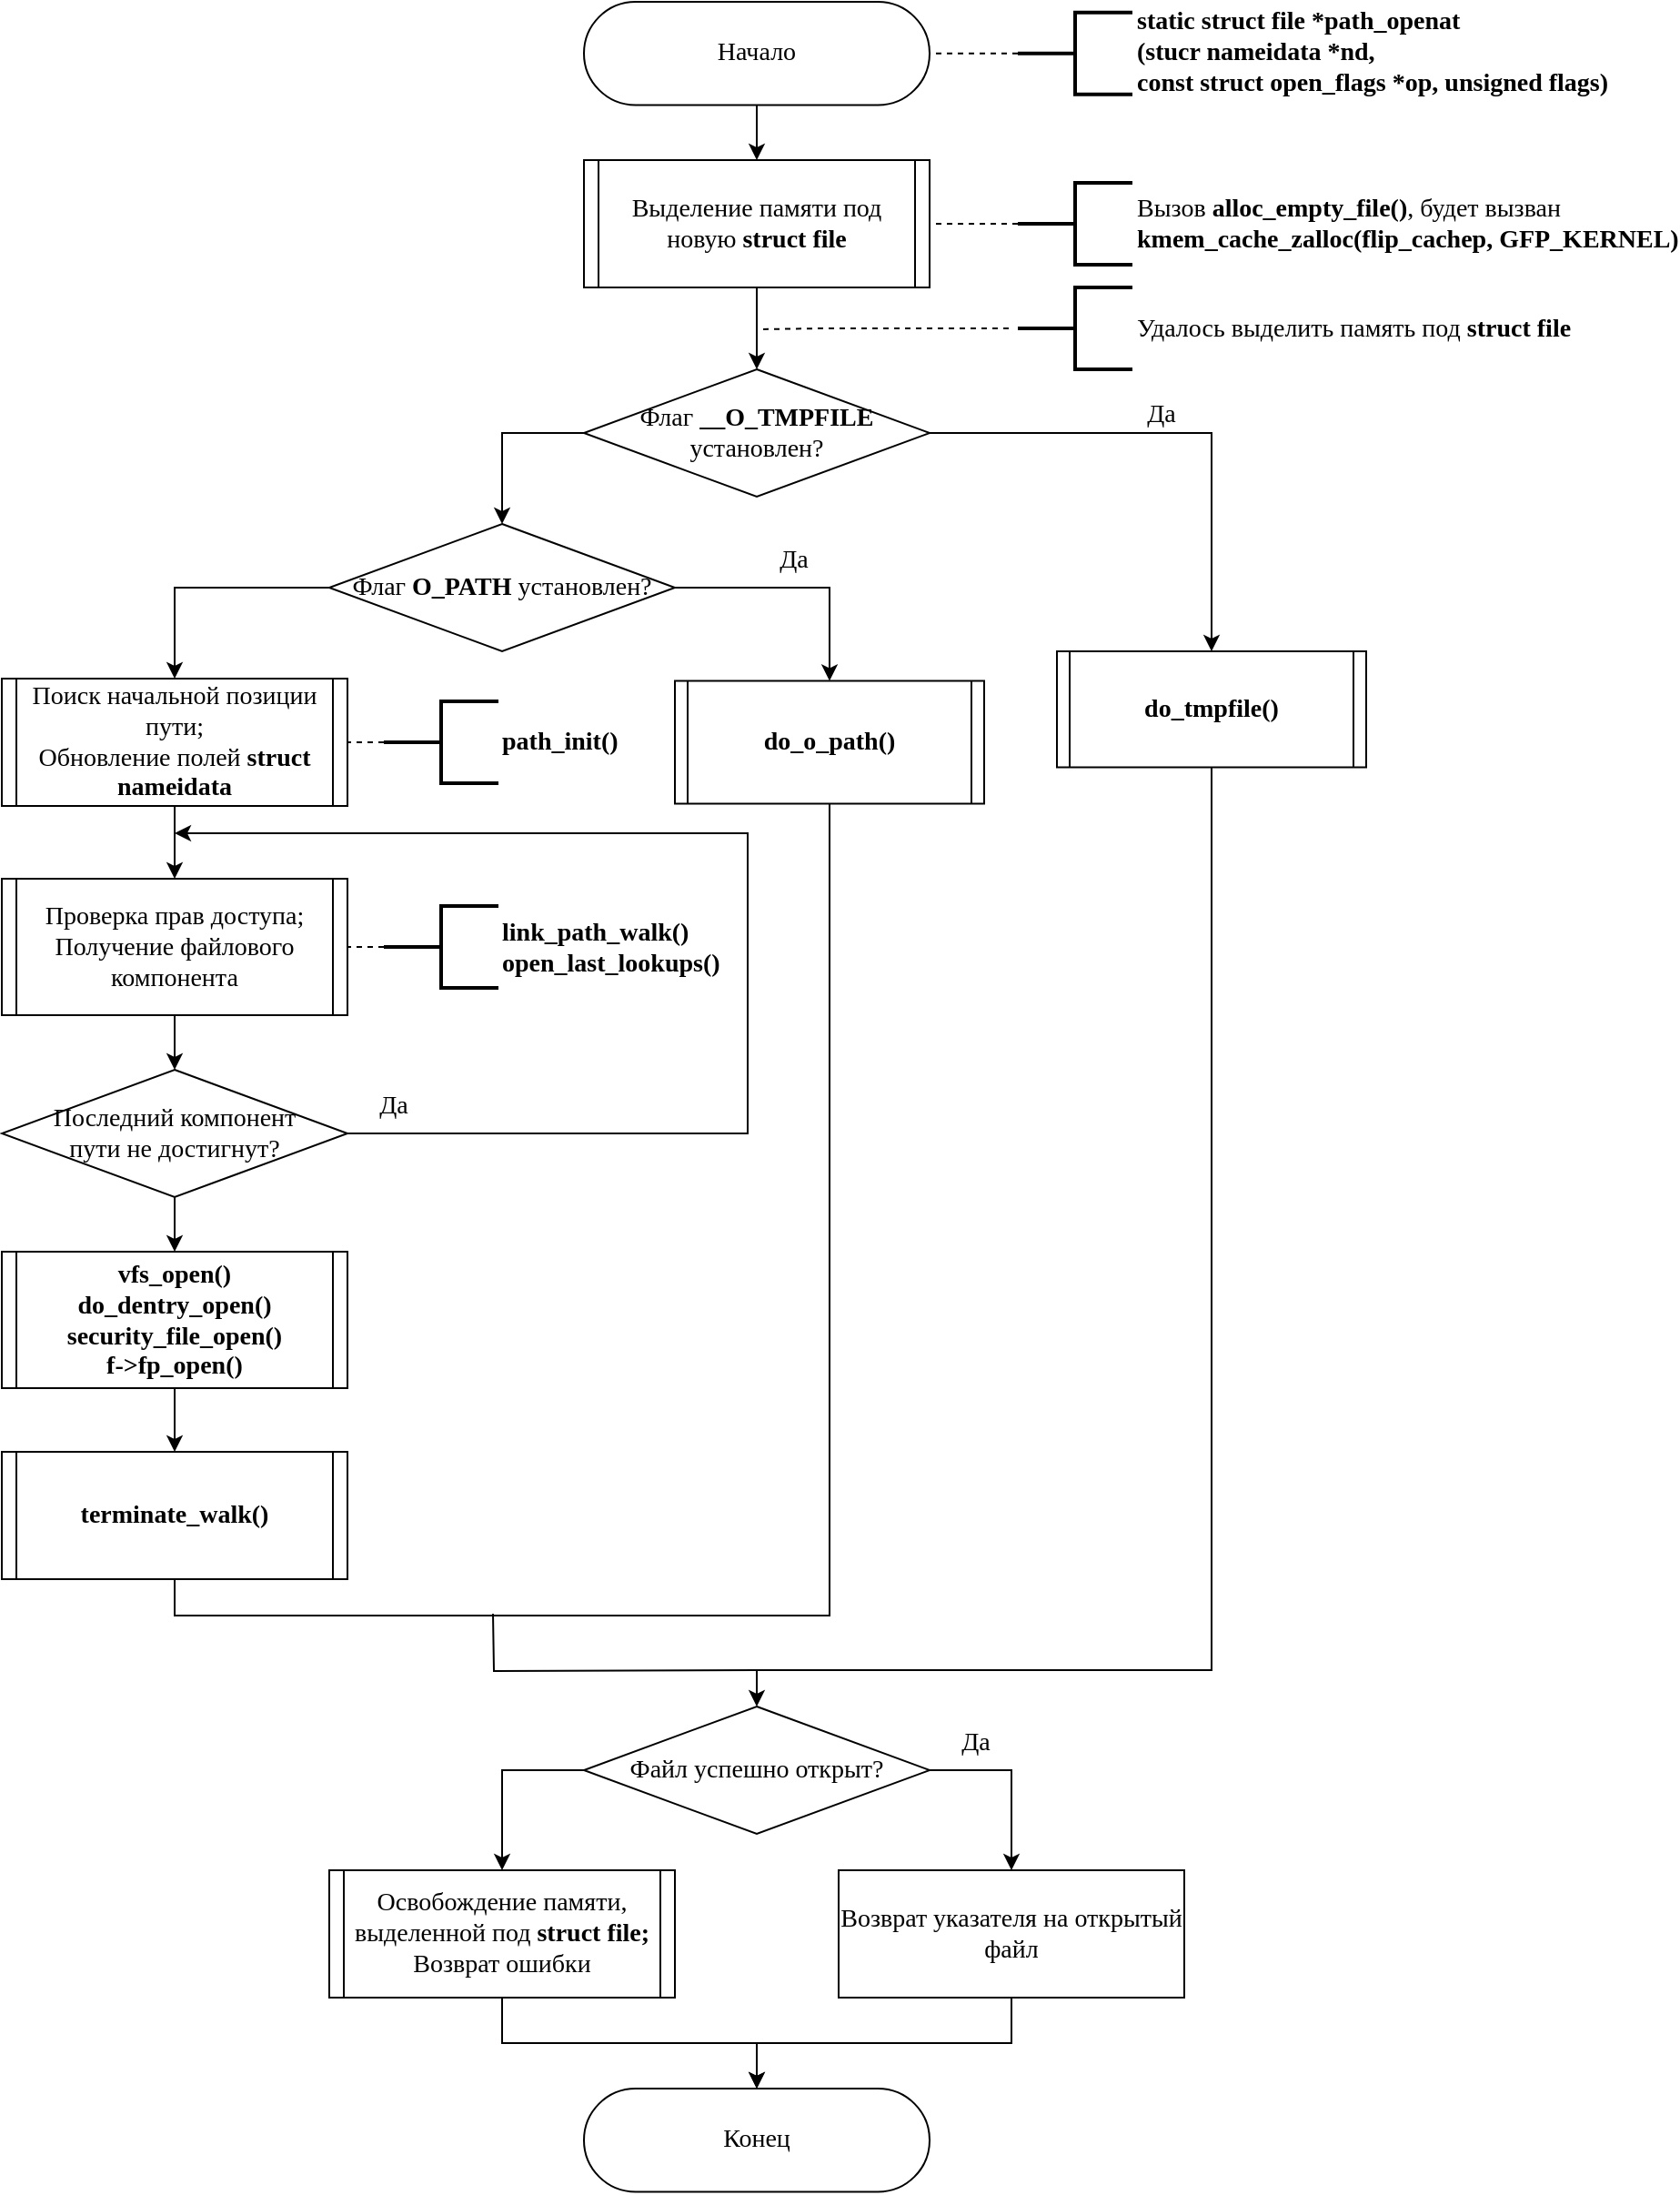 <mxfile version="18.0.4" type="device"><diagram id="dfHN0Mk9SfXNhD_vomMP" name="path_openat"><mxGraphModel dx="966" dy="528" grid="1" gridSize="10" guides="1" tooltips="1" connect="1" arrows="1" fold="1" page="1" pageScale="1" pageWidth="1000" pageHeight="1300" math="0" shadow="0"><root><mxCell id="Q_OTv2cf5HLoUGIzcNXo-0"/><mxCell id="Q_OTv2cf5HLoUGIzcNXo-1" parent="Q_OTv2cf5HLoUGIzcNXo-0"/><mxCell id="4jsoOaAUSVF6vzBNYb06-2" style="edgeStyle=orthogonalEdgeStyle;rounded=0;orthogonalLoop=1;jettySize=auto;html=1;exitX=0;exitY=0.5;exitDx=0;exitDy=0;exitPerimeter=0;entryX=1;entryY=0.5;entryDx=0;entryDy=0;fontSize=14;endArrow=none;endFill=0;dashed=1;fontFamily=Times New Roman;" parent="Q_OTv2cf5HLoUGIzcNXo-1" source="4jsoOaAUSVF6vzBNYb06-3" target="ObKo-leSKQSVkR56ivbT-0" edge="1"><mxGeometry relative="1" as="geometry"><mxPoint x="1113" y="114" as="targetPoint"/></mxGeometry></mxCell><mxCell id="4jsoOaAUSVF6vzBNYb06-3" value="&lt;div style=&quot;font-size: 14px&quot;&gt;&lt;b&gt;static struct file *path_openat&lt;/b&gt;&lt;/div&gt;&lt;div style=&quot;font-size: 14px&quot;&gt;&lt;b&gt;(stucr nameidata *nd, &lt;br style=&quot;font-size: 14px&quot;&gt;const struct open_flags *op, unsigned flags)&lt;/b&gt;&lt;/div&gt;" style="strokeWidth=2;html=1;shape=mxgraph.flowchart.annotation_2;align=left;labelPosition=right;pointerEvents=1;fontSize=14;fontFamily=Times New Roman;" parent="Q_OTv2cf5HLoUGIzcNXo-1" vertex="1"><mxGeometry x="608.5" y="45.88" width="63" height="45" as="geometry"/></mxCell><mxCell id="4jsoOaAUSVF6vzBNYb06-4" style="edgeStyle=orthogonalEdgeStyle;rounded=0;orthogonalLoop=1;jettySize=auto;html=1;exitX=0.5;exitY=1;exitDx=0;exitDy=0;entryX=0.5;entryY=0;entryDx=0;entryDy=0;endArrow=classic;endFill=1;fontSize=14;fontFamily=Times New Roman;" parent="Q_OTv2cf5HLoUGIzcNXo-1" source="4jsoOaAUSVF6vzBNYb06-5" target="4jsoOaAUSVF6vzBNYb06-8" edge="1"><mxGeometry relative="1" as="geometry"/></mxCell><mxCell id="4jsoOaAUSVF6vzBNYb06-5" value="Выделение памяти под новую &lt;b&gt;struct&lt;/b&gt; &lt;b&gt;file&lt;/b&gt;" style="shape=process;whiteSpace=wrap;html=1;backgroundOutline=1;fontSize=14;size=0.042;fontFamily=Times New Roman;" parent="Q_OTv2cf5HLoUGIzcNXo-1" vertex="1"><mxGeometry x="370" y="127" width="190" height="70" as="geometry"/></mxCell><mxCell id="4jsoOaAUSVF6vzBNYb06-18" style="edgeStyle=orthogonalEdgeStyle;rounded=0;orthogonalLoop=1;jettySize=auto;html=1;exitX=1;exitY=0.5;exitDx=0;exitDy=0;endArrow=classic;endFill=1;fontFamily=Times New Roman;fontSize=14;" parent="Q_OTv2cf5HLoUGIzcNXo-1" source="4jsoOaAUSVF6vzBNYb06-8" target="4jsoOaAUSVF6vzBNYb06-17" edge="1"><mxGeometry relative="1" as="geometry"/></mxCell><mxCell id="_iCo8-YzxLK4cbbeaBmq-12" style="edgeStyle=orthogonalEdgeStyle;rounded=0;orthogonalLoop=1;jettySize=auto;html=1;exitX=0;exitY=0.5;exitDx=0;exitDy=0;endArrow=classic;endFill=1;fontFamily=Times New Roman;fontSize=14;" parent="Q_OTv2cf5HLoUGIzcNXo-1" source="4jsoOaAUSVF6vzBNYb06-8" target="4jsoOaAUSVF6vzBNYb06-15" edge="1"><mxGeometry relative="1" as="geometry"/></mxCell><mxCell id="4jsoOaAUSVF6vzBNYb06-8" value="Флаг&amp;nbsp;&lt;b&gt;__O_TMPFILE&lt;/b&gt; установлен?" style="rhombus;whiteSpace=wrap;html=1;fontSize=14;fontFamily=Times New Roman;" parent="Q_OTv2cf5HLoUGIzcNXo-1" vertex="1"><mxGeometry x="370" y="242" width="190" height="70" as="geometry"/></mxCell><mxCell id="4jsoOaAUSVF6vzBNYb06-12" value="Да" style="text;html=1;align=center;verticalAlign=middle;resizable=0;points=[];autosize=1;fontSize=14;fontFamily=Times New Roman;" parent="Q_OTv2cf5HLoUGIzcNXo-1" vertex="1"><mxGeometry x="671.5" y="257" width="30" height="20" as="geometry"/></mxCell><mxCell id="_iCo8-YzxLK4cbbeaBmq-10" style="edgeStyle=orthogonalEdgeStyle;rounded=0;orthogonalLoop=1;jettySize=auto;html=1;exitX=0;exitY=0.5;exitDx=0;exitDy=0;exitPerimeter=0;entryX=1;entryY=0.5;entryDx=0;entryDy=0;endArrow=none;endFill=0;dashed=1;fontFamily=Times New Roman;fontSize=14;" parent="Q_OTv2cf5HLoUGIzcNXo-1" source="4jsoOaAUSVF6vzBNYb06-14" target="4jsoOaAUSVF6vzBNYb06-5" edge="1"><mxGeometry relative="1" as="geometry"/></mxCell><mxCell id="4jsoOaAUSVF6vzBNYb06-14" value="&lt;div style=&quot;font-size: 14px&quot;&gt;Вызов &lt;b&gt;alloc_empty_file()&lt;/b&gt;, будет вызван&lt;br style=&quot;font-size: 14px&quot;&gt;&lt;b&gt;kmem_cache_zalloc(flip_cachep, GFP_KERNEL)&lt;/b&gt;&lt;/div&gt;" style="strokeWidth=2;html=1;shape=mxgraph.flowchart.annotation_2;align=left;labelPosition=right;pointerEvents=1;fontSize=14;fontFamily=Times New Roman;" parent="Q_OTv2cf5HLoUGIzcNXo-1" vertex="1"><mxGeometry x="608.5" y="139.5" width="63" height="45" as="geometry"/></mxCell><mxCell id="_iCo8-YzxLK4cbbeaBmq-13" style="edgeStyle=orthogonalEdgeStyle;rounded=0;orthogonalLoop=1;jettySize=auto;html=1;exitX=0;exitY=0.5;exitDx=0;exitDy=0;entryX=0.5;entryY=0;entryDx=0;entryDy=0;endArrow=classic;endFill=1;fontFamily=Times New Roman;fontSize=14;" parent="Q_OTv2cf5HLoUGIzcNXo-1" source="4jsoOaAUSVF6vzBNYb06-15" target="4jsoOaAUSVF6vzBNYb06-20" edge="1"><mxGeometry relative="1" as="geometry"/></mxCell><mxCell id="_iCo8-YzxLK4cbbeaBmq-19" style="edgeStyle=orthogonalEdgeStyle;rounded=0;orthogonalLoop=1;jettySize=auto;html=1;exitX=1;exitY=0.5;exitDx=0;exitDy=0;entryX=0.5;entryY=0;entryDx=0;entryDy=0;endArrow=classic;endFill=1;fontFamily=Times New Roman;fontSize=14;" parent="Q_OTv2cf5HLoUGIzcNXo-1" source="4jsoOaAUSVF6vzBNYb06-15" target="4jsoOaAUSVF6vzBNYb06-19" edge="1"><mxGeometry relative="1" as="geometry"/></mxCell><mxCell id="4jsoOaAUSVF6vzBNYb06-15" value="Флаг &lt;b&gt;O_PATH&lt;/b&gt; установлен?" style="rhombus;whiteSpace=wrap;html=1;fontSize=14;fontFamily=Times New Roman;" parent="Q_OTv2cf5HLoUGIzcNXo-1" vertex="1"><mxGeometry x="230" y="327" width="190" height="70" as="geometry"/></mxCell><mxCell id="ObKo-leSKQSVkR56ivbT-20" style="edgeStyle=orthogonalEdgeStyle;rounded=0;jumpStyle=none;html=1;exitX=0.5;exitY=1;exitDx=0;exitDy=0;entryX=0.5;entryY=0;entryDx=0;entryDy=0;fontFamily=Times New Roman;fontSize=14;fontColor=#000000;startArrow=none;startFill=0;endArrow=classic;endFill=1;" parent="Q_OTv2cf5HLoUGIzcNXo-1" source="4jsoOaAUSVF6vzBNYb06-17" target="4jsoOaAUSVF6vzBNYb06-25" edge="1"><mxGeometry relative="1" as="geometry"><Array as="points"><mxPoint x="715" y="957"/><mxPoint x="465" y="957"/></Array></mxGeometry></mxCell><mxCell id="4jsoOaAUSVF6vzBNYb06-17" value="&lt;b&gt;do_tmpfile()&lt;/b&gt;" style="shape=process;whiteSpace=wrap;html=1;backgroundOutline=1;fontSize=14;size=0.042;fontFamily=Times New Roman;" parent="Q_OTv2cf5HLoUGIzcNXo-1" vertex="1"><mxGeometry x="630" y="397" width="170" height="63.75" as="geometry"/></mxCell><mxCell id="ObKo-leSKQSVkR56ivbT-22" style="edgeStyle=orthogonalEdgeStyle;rounded=0;jumpStyle=none;html=1;exitX=0.5;exitY=1;exitDx=0;exitDy=0;entryX=0.5;entryY=1;entryDx=0;entryDy=0;fontFamily=Times New Roman;fontSize=14;fontColor=#000000;startArrow=none;startFill=0;endArrow=none;endFill=0;" parent="Q_OTv2cf5HLoUGIzcNXo-1" source="4jsoOaAUSVF6vzBNYb06-19" target="4jsoOaAUSVF6vzBNYb06-24" edge="1"><mxGeometry relative="1" as="geometry"><Array as="points"><mxPoint x="505" y="927"/><mxPoint x="145" y="927"/></Array></mxGeometry></mxCell><mxCell id="4jsoOaAUSVF6vzBNYb06-19" value="&lt;b&gt;do_o_path()&lt;/b&gt;" style="shape=process;whiteSpace=wrap;html=1;backgroundOutline=1;fontSize=14;size=0.042;fontFamily=Times New Roman;" parent="Q_OTv2cf5HLoUGIzcNXo-1" vertex="1"><mxGeometry x="420" y="413.25" width="170" height="67.5" as="geometry"/></mxCell><mxCell id="ObKo-leSKQSVkR56ivbT-16" style="edgeStyle=orthogonalEdgeStyle;rounded=0;jumpStyle=none;html=1;exitX=0.5;exitY=1;exitDx=0;exitDy=0;entryX=0.5;entryY=0;entryDx=0;entryDy=0;fontFamily=Times New Roman;fontSize=14;fontColor=#000000;startArrow=none;startFill=0;endArrow=classic;endFill=1;" parent="Q_OTv2cf5HLoUGIzcNXo-1" source="4jsoOaAUSVF6vzBNYb06-20" target="4jsoOaAUSVF6vzBNYb06-21" edge="1"><mxGeometry relative="1" as="geometry"/></mxCell><mxCell id="4jsoOaAUSVF6vzBNYb06-20" value="Поиск начальной позиции пути;&lt;br&gt;Обновление полей &lt;b&gt;struct nameidata&lt;/b&gt;" style="shape=process;whiteSpace=wrap;html=1;backgroundOutline=1;fontSize=14;size=0.042;fontFamily=Times New Roman;" parent="Q_OTv2cf5HLoUGIzcNXo-1" vertex="1"><mxGeometry x="50" y="412" width="190" height="70" as="geometry"/></mxCell><mxCell id="_iCo8-YzxLK4cbbeaBmq-15" style="edgeStyle=orthogonalEdgeStyle;rounded=0;orthogonalLoop=1;jettySize=auto;html=1;exitX=0.5;exitY=1;exitDx=0;exitDy=0;entryX=0.5;entryY=0;entryDx=0;entryDy=0;endArrow=classic;endFill=1;fontFamily=Times New Roman;fontSize=14;" parent="Q_OTv2cf5HLoUGIzcNXo-1" source="4jsoOaAUSVF6vzBNYb06-21" target="4jsoOaAUSVF6vzBNYb06-22" edge="1"><mxGeometry relative="1" as="geometry"/></mxCell><mxCell id="4jsoOaAUSVF6vzBNYb06-21" value="Проверка прав доступа; Получение файлового компонента" style="shape=process;whiteSpace=wrap;html=1;backgroundOutline=1;fontSize=14;size=0.042;fontFamily=Times New Roman;" parent="Q_OTv2cf5HLoUGIzcNXo-1" vertex="1"><mxGeometry x="50" y="522" width="190" height="75" as="geometry"/></mxCell><mxCell id="_iCo8-YzxLK4cbbeaBmq-16" style="edgeStyle=orthogonalEdgeStyle;rounded=0;orthogonalLoop=1;jettySize=auto;html=1;exitX=0.5;exitY=1;exitDx=0;exitDy=0;entryX=0.5;entryY=0;entryDx=0;entryDy=0;endArrow=classic;endFill=1;fontFamily=Times New Roman;fontSize=14;" parent="Q_OTv2cf5HLoUGIzcNXo-1" source="4jsoOaAUSVF6vzBNYb06-22" target="4jsoOaAUSVF6vzBNYb06-23" edge="1"><mxGeometry relative="1" as="geometry"/></mxCell><mxCell id="_iCo8-YzxLK4cbbeaBmq-17" style="edgeStyle=orthogonalEdgeStyle;rounded=0;orthogonalLoop=1;jettySize=auto;html=1;exitX=1;exitY=0.5;exitDx=0;exitDy=0;endArrow=classic;endFill=1;fontFamily=Times New Roman;fontSize=14;" parent="Q_OTv2cf5HLoUGIzcNXo-1" source="4jsoOaAUSVF6vzBNYb06-22" edge="1"><mxGeometry relative="1" as="geometry"><mxPoint x="145" y="497" as="targetPoint"/><Array as="points"><mxPoint x="460" y="662"/><mxPoint x="460" y="497"/></Array></mxGeometry></mxCell><mxCell id="4jsoOaAUSVF6vzBNYb06-22" value="Последний компонент &lt;br style=&quot;font-size: 14px;&quot;&gt;пути не достигнут?" style="rhombus;whiteSpace=wrap;html=1;fontSize=14;fontFamily=Times New Roman;" parent="Q_OTv2cf5HLoUGIzcNXo-1" vertex="1"><mxGeometry x="50" y="627" width="190" height="70" as="geometry"/></mxCell><mxCell id="_iCo8-YzxLK4cbbeaBmq-18" style="edgeStyle=orthogonalEdgeStyle;rounded=0;orthogonalLoop=1;jettySize=auto;html=1;exitX=0.5;exitY=1;exitDx=0;exitDy=0;entryX=0.5;entryY=0;entryDx=0;entryDy=0;endArrow=classic;endFill=1;fontFamily=Times New Roman;fontSize=14;" parent="Q_OTv2cf5HLoUGIzcNXo-1" source="4jsoOaAUSVF6vzBNYb06-23" target="4jsoOaAUSVF6vzBNYb06-24" edge="1"><mxGeometry relative="1" as="geometry"/></mxCell><mxCell id="4jsoOaAUSVF6vzBNYb06-23" value="&lt;b&gt;vfs_open()&lt;br style=&quot;font-size: 14px&quot;&gt;do_dentry_open()&lt;br style=&quot;font-size: 14px&quot;&gt;security_file_open()&lt;br style=&quot;font-size: 14px&quot;&gt;f-&amp;gt;fp_open()&lt;/b&gt;" style="shape=process;whiteSpace=wrap;html=1;backgroundOutline=1;fontSize=14;size=0.042;fontFamily=Times New Roman;" parent="Q_OTv2cf5HLoUGIzcNXo-1" vertex="1"><mxGeometry x="50" y="727" width="190" height="75" as="geometry"/></mxCell><mxCell id="4jsoOaAUSVF6vzBNYb06-24" value="&lt;b&gt;terminate_walk()&lt;/b&gt;" style="shape=process;whiteSpace=wrap;html=1;backgroundOutline=1;fontSize=14;size=0.042;fontFamily=Times New Roman;" parent="Q_OTv2cf5HLoUGIzcNXo-1" vertex="1"><mxGeometry x="50" y="837" width="190" height="70" as="geometry"/></mxCell><mxCell id="_iCo8-YzxLK4cbbeaBmq-1" style="edgeStyle=orthogonalEdgeStyle;rounded=0;orthogonalLoop=1;jettySize=auto;html=1;exitX=0;exitY=0.5;exitDx=0;exitDy=0;endArrow=classic;endFill=1;fontFamily=Times New Roman;fontSize=14;" parent="Q_OTv2cf5HLoUGIzcNXo-1" source="4jsoOaAUSVF6vzBNYb06-25" target="4jsoOaAUSVF6vzBNYb06-26" edge="1"><mxGeometry relative="1" as="geometry"/></mxCell><mxCell id="ObKo-leSKQSVkR56ivbT-18" style="edgeStyle=orthogonalEdgeStyle;rounded=0;jumpStyle=none;html=1;exitX=1;exitY=0.5;exitDx=0;exitDy=0;entryX=0.5;entryY=0;entryDx=0;entryDy=0;fontFamily=Times New Roman;fontSize=14;fontColor=#000000;startArrow=none;startFill=0;endArrow=classic;endFill=1;" parent="Q_OTv2cf5HLoUGIzcNXo-1" source="4jsoOaAUSVF6vzBNYb06-25" target="4jsoOaAUSVF6vzBNYb06-27" edge="1"><mxGeometry relative="1" as="geometry"/></mxCell><mxCell id="ObKo-leSKQSVkR56ivbT-23" style="edgeStyle=orthogonalEdgeStyle;rounded=0;jumpStyle=none;html=1;exitX=0.5;exitY=0;exitDx=0;exitDy=0;fontFamily=Times New Roman;fontSize=14;fontColor=#000000;startArrow=none;startFill=0;endArrow=none;endFill=0;" parent="Q_OTv2cf5HLoUGIzcNXo-1" edge="1"><mxGeometry relative="1" as="geometry"><mxPoint x="320" y="926" as="targetPoint"/><mxPoint x="465" y="957" as="sourcePoint"/></mxGeometry></mxCell><mxCell id="4jsoOaAUSVF6vzBNYb06-25" value="Файл успешно открыт?" style="rhombus;whiteSpace=wrap;html=1;fontSize=14;fontFamily=Times New Roman;" parent="Q_OTv2cf5HLoUGIzcNXo-1" vertex="1"><mxGeometry x="370" y="977" width="190" height="70" as="geometry"/></mxCell><mxCell id="_iCo8-YzxLK4cbbeaBmq-4" style="edgeStyle=orthogonalEdgeStyle;rounded=0;orthogonalLoop=1;jettySize=auto;html=1;exitX=0.5;exitY=1;exitDx=0;exitDy=0;endArrow=classic;endFill=1;fontFamily=Times New Roman;fontSize=14;entryX=0.5;entryY=0;entryDx=0;entryDy=0;" parent="Q_OTv2cf5HLoUGIzcNXo-1" source="4jsoOaAUSVF6vzBNYb06-26" target="ObKo-leSKQSVkR56ivbT-1" edge="1"><mxGeometry relative="1" as="geometry"><mxPoint x="1015" y="1257" as="targetPoint"/></mxGeometry></mxCell><mxCell id="4jsoOaAUSVF6vzBNYb06-26" value="Освобождение памяти, выделенной под &lt;b&gt;struct file;&lt;br&gt;&lt;/b&gt;Возврат ошибки" style="shape=process;whiteSpace=wrap;html=1;backgroundOutline=1;fontSize=14;size=0.042;fontFamily=Times New Roman;" parent="Q_OTv2cf5HLoUGIzcNXo-1" vertex="1"><mxGeometry x="230" y="1067" width="190" height="70" as="geometry"/></mxCell><mxCell id="ObKo-leSKQSVkR56ivbT-19" style="edgeStyle=orthogonalEdgeStyle;rounded=0;jumpStyle=none;html=1;exitX=0.5;exitY=1;exitDx=0;exitDy=0;entryX=0.5;entryY=0;entryDx=0;entryDy=0;fontFamily=Times New Roman;fontSize=14;fontColor=#000000;startArrow=none;startFill=0;endArrow=classic;endFill=1;" parent="Q_OTv2cf5HLoUGIzcNXo-1" source="4jsoOaAUSVF6vzBNYb06-27" target="ObKo-leSKQSVkR56ivbT-1" edge="1"><mxGeometry relative="1" as="geometry"/></mxCell><mxCell id="4jsoOaAUSVF6vzBNYb06-27" value="Возврат указателя на открытый файл" style="shape=process;whiteSpace=wrap;html=1;backgroundOutline=1;fontSize=14;size=0;fontFamily=Times New Roman;" parent="Q_OTv2cf5HLoUGIzcNXo-1" vertex="1"><mxGeometry x="510" y="1067" width="190" height="70" as="geometry"/></mxCell><mxCell id="ObKo-leSKQSVkR56ivbT-4" style="edgeStyle=orthogonalEdgeStyle;rounded=0;jumpStyle=none;html=1;exitX=0;exitY=0.5;exitDx=0;exitDy=0;exitPerimeter=0;fontFamily=Times New Roman;fontSize=14;fontColor=#000000;startArrow=none;startFill=0;endArrow=none;endFill=0;dashed=1;" parent="Q_OTv2cf5HLoUGIzcNXo-1" edge="1"><mxGeometry relative="1" as="geometry"><mxPoint x="465" y="220" as="targetPoint"/><mxPoint x="603.5" y="219.5" as="sourcePoint"/><Array as="points"><mxPoint x="500" y="220"/><mxPoint x="500" y="220"/></Array></mxGeometry></mxCell><mxCell id="_iCo8-YzxLK4cbbeaBmq-9" value="&lt;div style=&quot;font-size: 14px&quot;&gt;Удалось выделить память под&amp;nbsp;&lt;b&gt;struct file&lt;/b&gt;&lt;/div&gt;" style="strokeWidth=2;html=1;shape=mxgraph.flowchart.annotation_2;align=left;labelPosition=right;pointerEvents=1;fontSize=14;fontFamily=Times New Roman;" parent="Q_OTv2cf5HLoUGIzcNXo-1" vertex="1"><mxGeometry x="608.5" y="197" width="63" height="45" as="geometry"/></mxCell><mxCell id="_iCo8-YzxLK4cbbeaBmq-20" value="Да" style="text;html=1;align=center;verticalAlign=middle;resizable=0;points=[];autosize=1;fontSize=14;fontFamily=Times New Roman;" parent="Q_OTv2cf5HLoUGIzcNXo-1" vertex="1"><mxGeometry x="470" y="337" width="30" height="20" as="geometry"/></mxCell><mxCell id="_iCo8-YzxLK4cbbeaBmq-21" value="Да" style="text;html=1;align=center;verticalAlign=middle;resizable=0;points=[];autosize=1;fontSize=14;fontFamily=Times New Roman;" parent="Q_OTv2cf5HLoUGIzcNXo-1" vertex="1"><mxGeometry x="250" y="637" width="30" height="20" as="geometry"/></mxCell><mxCell id="_iCo8-YzxLK4cbbeaBmq-22" value="Да" style="text;html=1;align=center;verticalAlign=middle;resizable=0;points=[];autosize=1;fontSize=14;fontFamily=Times New Roman;" parent="Q_OTv2cf5HLoUGIzcNXo-1" vertex="1"><mxGeometry x="570" y="987" width="30" height="20" as="geometry"/></mxCell><mxCell id="ObKo-leSKQSVkR56ivbT-2" style="edgeStyle=orthogonalEdgeStyle;rounded=0;jumpStyle=none;html=1;exitX=0.5;exitY=1;exitDx=0;exitDy=0;entryX=0.5;entryY=0;entryDx=0;entryDy=0;fontFamily=Times New Roman;fontSize=14;fontColor=#000000;startArrow=none;startFill=0;endArrow=classic;endFill=1;" parent="Q_OTv2cf5HLoUGIzcNXo-1" source="ObKo-leSKQSVkR56ivbT-0" target="4jsoOaAUSVF6vzBNYb06-5" edge="1"><mxGeometry relative="1" as="geometry"/></mxCell><mxCell id="ObKo-leSKQSVkR56ivbT-0" value="Начало" style="rounded=1;whiteSpace=wrap;html=1;arcSize=50;fontSize=14;fontFamily=Times New Roman;" parent="Q_OTv2cf5HLoUGIzcNXo-1" vertex="1"><mxGeometry x="370" y="40" width="190" height="56.75" as="geometry"/></mxCell><mxCell id="ObKo-leSKQSVkR56ivbT-1" value="Конец" style="rounded=1;whiteSpace=wrap;html=1;arcSize=50;fontSize=14;fontFamily=Times New Roman;" parent="Q_OTv2cf5HLoUGIzcNXo-1" vertex="1"><mxGeometry x="370" y="1187" width="190" height="56.75" as="geometry"/></mxCell><mxCell id="ObKo-leSKQSVkR56ivbT-6" style="edgeStyle=orthogonalEdgeStyle;rounded=0;jumpStyle=none;html=1;exitX=0;exitY=0.5;exitDx=0;exitDy=0;exitPerimeter=0;entryX=1;entryY=0.5;entryDx=0;entryDy=0;dashed=1;fontFamily=Times New Roman;fontSize=14;fontColor=#000000;startArrow=none;startFill=0;endArrow=none;endFill=0;" parent="Q_OTv2cf5HLoUGIzcNXo-1" source="ObKo-leSKQSVkR56ivbT-5" target="4jsoOaAUSVF6vzBNYb06-20" edge="1"><mxGeometry relative="1" as="geometry"/></mxCell><mxCell id="ObKo-leSKQSVkR56ivbT-5" value="&lt;div style=&quot;font-size: 14px&quot;&gt;&lt;span style=&quot;text-align: center&quot;&gt;&lt;b&gt;path_init()&lt;/b&gt;&lt;/span&gt;&lt;/div&gt;" style="strokeWidth=2;html=1;shape=mxgraph.flowchart.annotation_2;align=left;labelPosition=right;pointerEvents=1;fontSize=14;fontFamily=Times New Roman;" parent="Q_OTv2cf5HLoUGIzcNXo-1" vertex="1"><mxGeometry x="260" y="424.5" width="63" height="45" as="geometry"/></mxCell><mxCell id="ObKo-leSKQSVkR56ivbT-13" style="edgeStyle=orthogonalEdgeStyle;rounded=0;jumpStyle=none;html=1;exitX=0;exitY=0.5;exitDx=0;exitDy=0;exitPerimeter=0;entryX=1;entryY=0.5;entryDx=0;entryDy=0;dashed=1;fontFamily=Times New Roman;fontSize=14;fontColor=#000000;startArrow=none;startFill=0;endArrow=none;endFill=0;" parent="Q_OTv2cf5HLoUGIzcNXo-1" source="ObKo-leSKQSVkR56ivbT-12" target="4jsoOaAUSVF6vzBNYb06-21" edge="1"><mxGeometry relative="1" as="geometry"/></mxCell><mxCell id="ObKo-leSKQSVkR56ivbT-12" value="&lt;div style=&quot;font-size: 14px&quot;&gt;&lt;b&gt;&lt;span style=&quot;font-family: &amp;#34;times new roman&amp;#34; ; text-align: center&quot;&gt;link_path_walk()&lt;/span&gt;&lt;br style=&quot;font-family: &amp;#34;times new roman&amp;#34; ; text-align: center&quot;&gt;&lt;span style=&quot;font-family: &amp;#34;times new roman&amp;#34; ; text-align: center&quot;&gt;open_last_lookups()&lt;/span&gt;&lt;/b&gt;&lt;/div&gt;" style="strokeWidth=2;html=1;shape=mxgraph.flowchart.annotation_2;align=left;labelPosition=right;pointerEvents=1;fontSize=14;fontFamily=Times New Roman;" parent="Q_OTv2cf5HLoUGIzcNXo-1" vertex="1"><mxGeometry x="260" y="537" width="63" height="45" as="geometry"/></mxCell></root></mxGraphModel></diagram></mxfile>